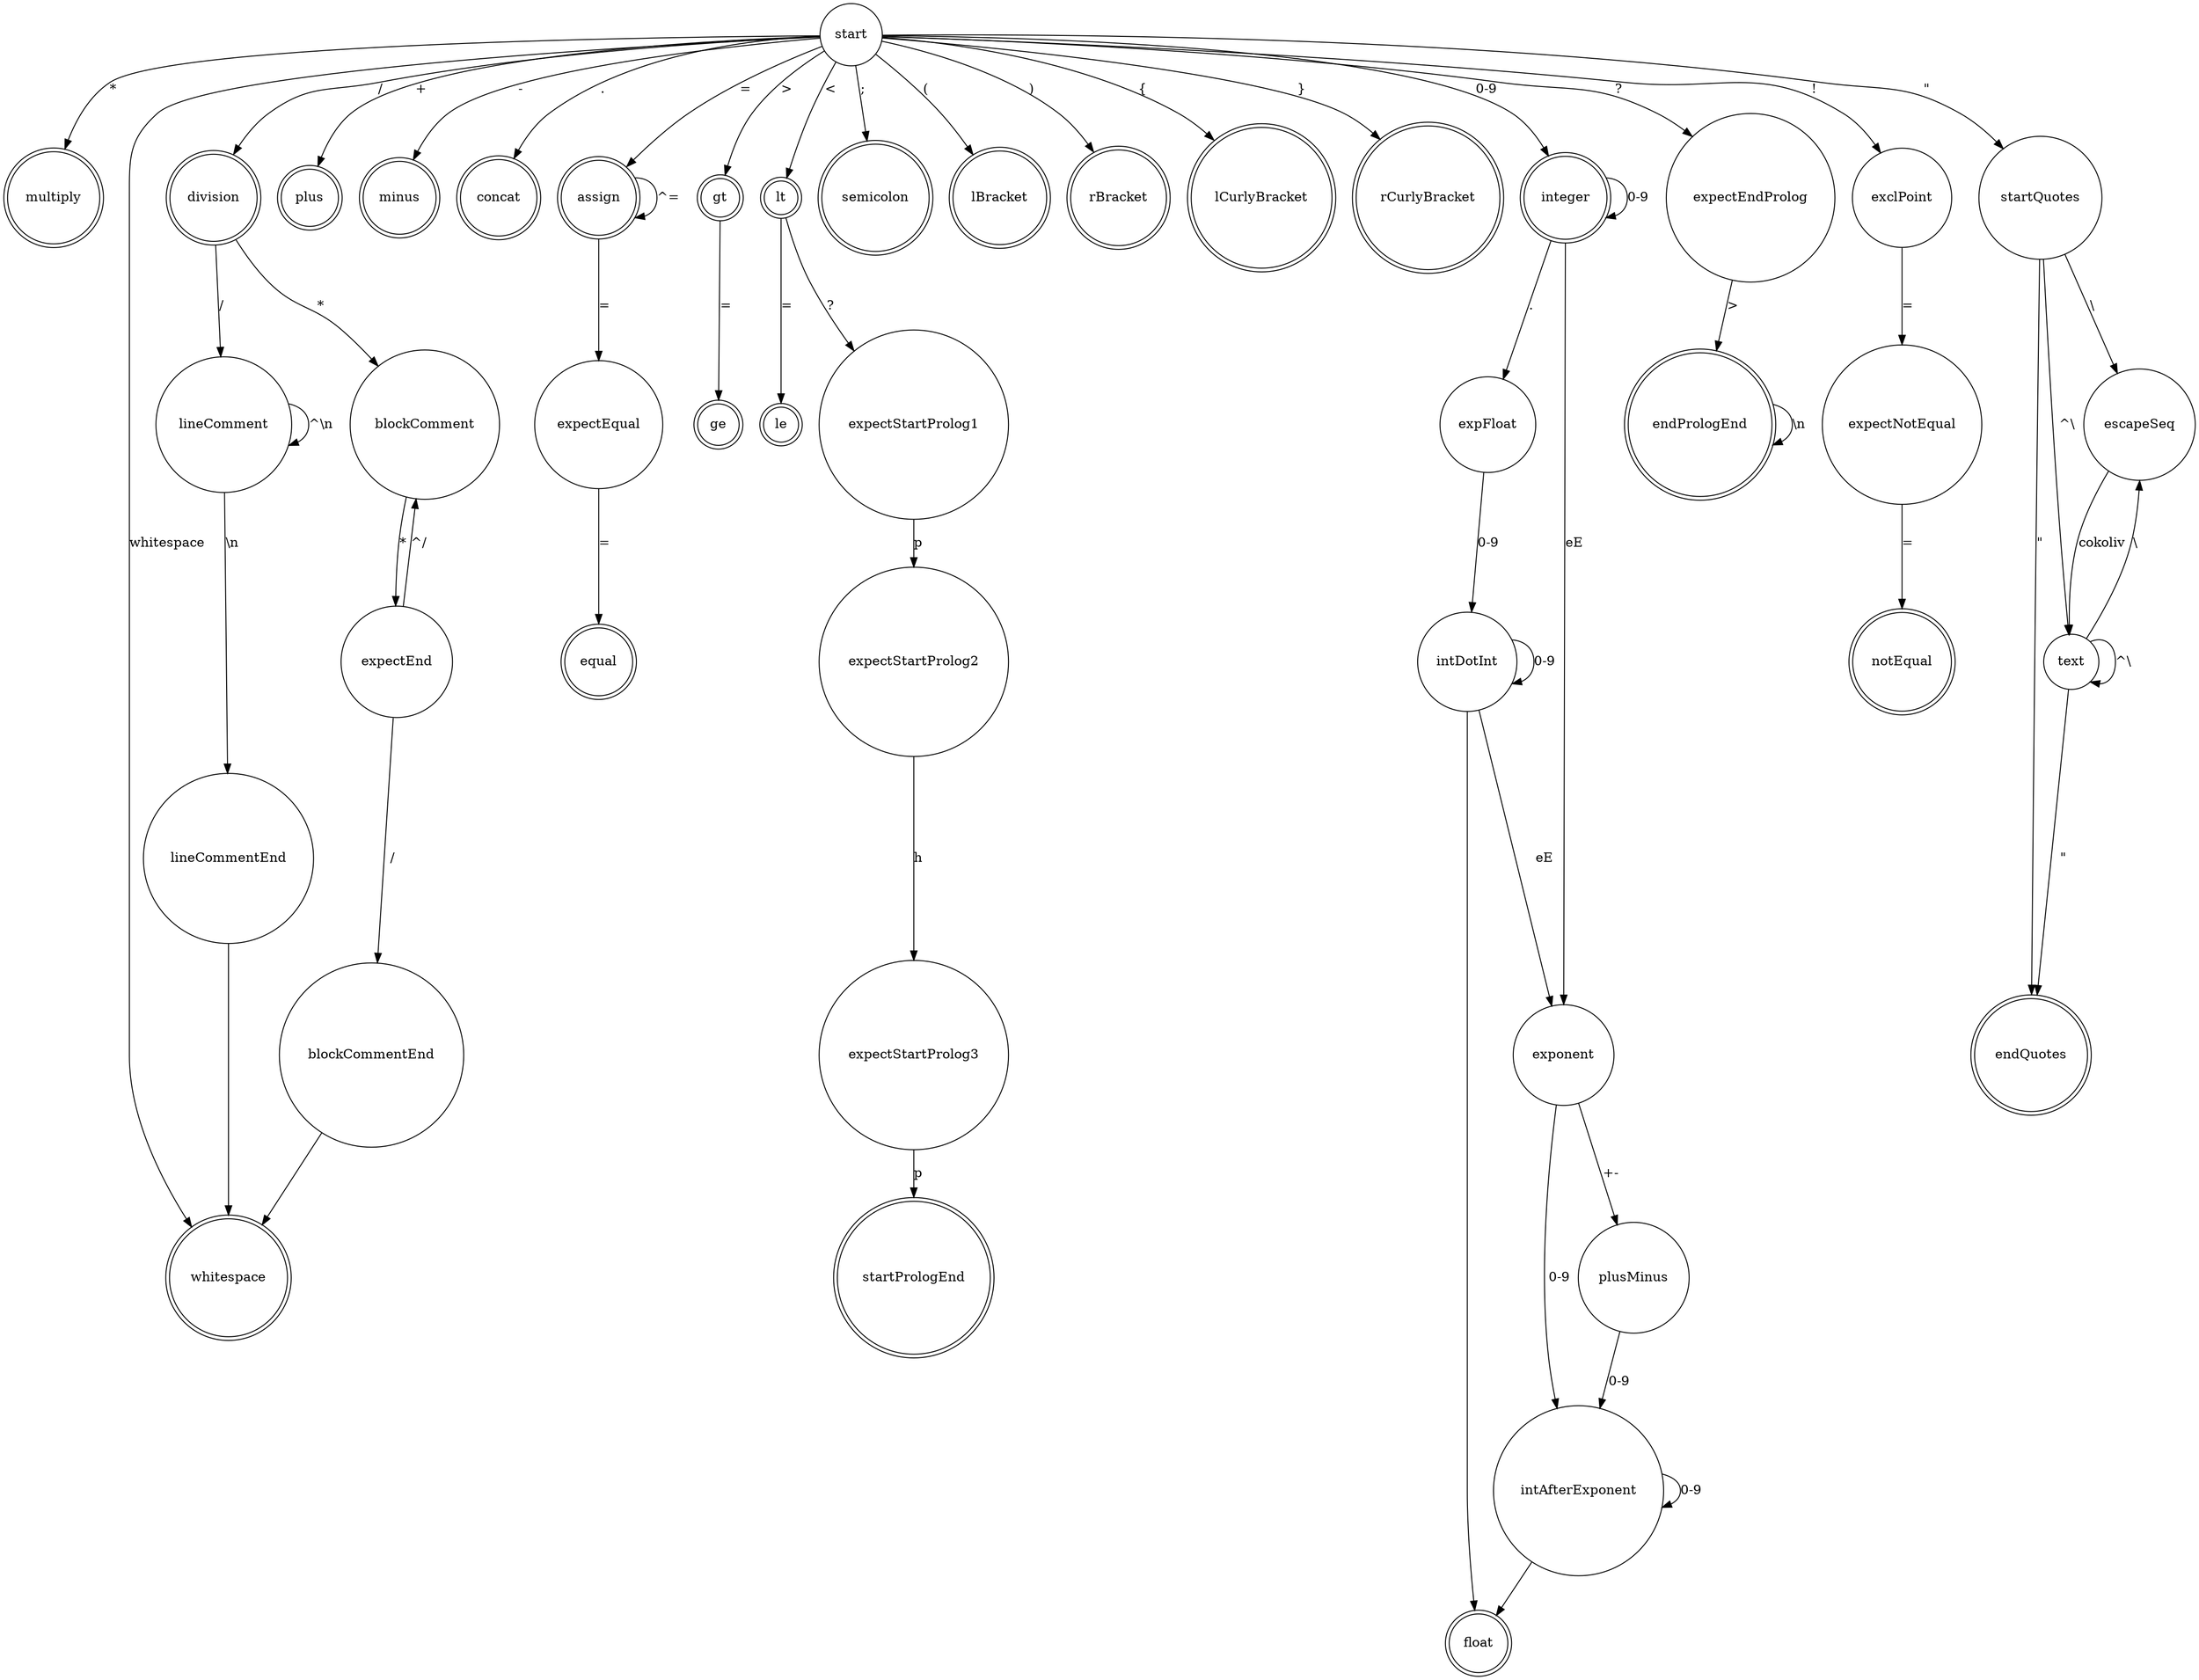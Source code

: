 digraph G {
    node [shape=circle]{
        node [shape=doublecircle]
        multiply
        division
        plus
        minus
        concat
        assign
        equal
        gt
        ge
        lt
        le
        semicolon
        lBracket
        rBracket
        lCurlyBracket 
        rCurlyBracket 
        notEqual
        integer 
        float
        endQuotes
        whitespace
        startPrologEnd
        endPrologEnd
    }

    start -> multiply [label = "*"]
    
    start -> division [label = "/"]
    division -> lineComment [label="/"]
    lineComment -> lineComment [label="^\\n"]
    lineComment -> lineCommentEnd [label="\\n"]
    lineCommentEnd -> whitespace
    division -> blockComment [label="*"]
    blockComment -> expectEnd[label="*"]
    expectEnd -> blockComment[label="^/"]
    expectEnd -> blockCommentEnd[label="/"]
    blockCommentEnd -> whitespace

    start -> plus[label="+"]

    start -> minus[label="-"]

    start -> concat[label="."]

    start -> assign[label="="]
    assign -> assign[label="^="]
    assign -> expectEqual[label="="]
    expectEqual -> equal[label="="]

    start -> gt[label=">"]
    gt -> ge[label="="]
    
    start -> lt[label="<"]
    lt -> le[label="="]
    lt -> expectStartProlog1[label="?"]
    expectStartProlog1 -> expectStartProlog2[label="p"]
    expectStartProlog2 -> expectStartProlog3[label="h"]
    expectStartProlog3 -> startPrologEnd[label="p"]
    
    start -> expectEndProlog[label="?"]
    expectEndProlog -> endPrologEnd[label=">"]
    endPrologEnd -> endPrologEnd[label="\\n"]

    start -> exclPoint[label="!"]
    exclPoint -> expectNotEqual[label="="]
    expectNotEqual -> notEqual[label="="]

    start -> semicolon[label=";"]

    start -> lBracket[label="("]

    start -> rBracket[label=")"]

    start -> lCurlyBracket[label="{"]

    start -> rCurlyBracket[label="}"]

    start -> integer[label="0-9"]
    integer -> integer[label="0-9"]    
    integer -> expFloat[label="."]
    expFloat -> intDotInt[label="0-9"]
    intDotInt -> intDotInt[label="0-9"]
    intDotInt -> float
    integer -> exponent[label="eE"]
    exponent -> intAfterExponent[label="0-9"]
    exponent -> plusMinus[label="+-"]
    plusMinus -> intAfterExponent[label="0-9"]
    intAfterExponent -> intAfterExponent[label="0-9"]
    intAfterExponent -> float
    intDotInt -> exponent[label="eE"]

    start -> startQuotes[label="\""]
    startQuotes -> endQuotes[label="\""]
    startQuotes -> escapeSeq[label="\\"]
    startQuotes -> text[label="^\\"]
    text -> escapeSeq[label="\\"]
    text -> text[label="^\\"]
    escapeSeq -> text[label="cokoliv"]
    text -> endQuotes[label="\""]

    start -> whitespace[label="whitespace"]
}